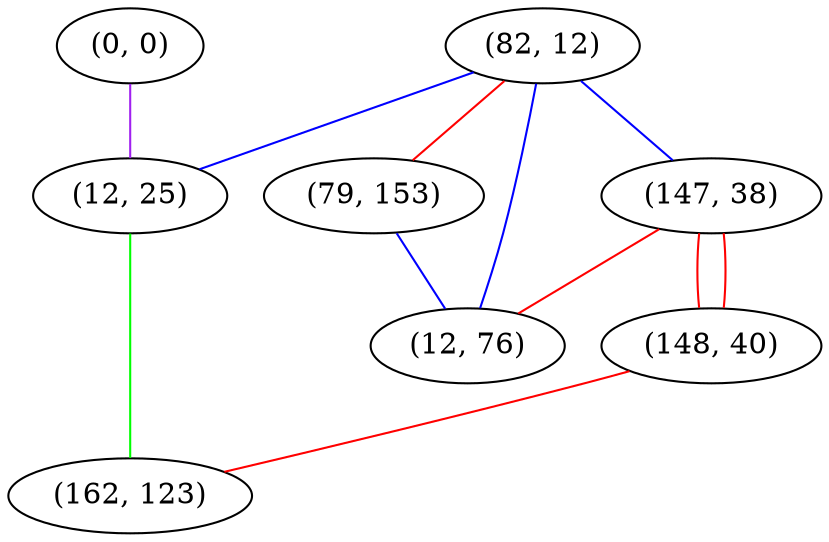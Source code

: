 graph "" {
"(0, 0)";
"(82, 12)";
"(147, 38)";
"(79, 153)";
"(12, 76)";
"(12, 25)";
"(148, 40)";
"(162, 123)";
"(0, 0)" -- "(12, 25)"  [color=purple, key=0, weight=4];
"(82, 12)" -- "(12, 76)"  [color=blue, key=0, weight=3];
"(82, 12)" -- "(12, 25)"  [color=blue, key=0, weight=3];
"(82, 12)" -- "(147, 38)"  [color=blue, key=0, weight=3];
"(82, 12)" -- "(79, 153)"  [color=red, key=0, weight=1];
"(147, 38)" -- "(12, 76)"  [color=red, key=0, weight=1];
"(147, 38)" -- "(148, 40)"  [color=red, key=0, weight=1];
"(147, 38)" -- "(148, 40)"  [color=red, key=1, weight=1];
"(79, 153)" -- "(12, 76)"  [color=blue, key=0, weight=3];
"(12, 25)" -- "(162, 123)"  [color=green, key=0, weight=2];
"(148, 40)" -- "(162, 123)"  [color=red, key=0, weight=1];
}
